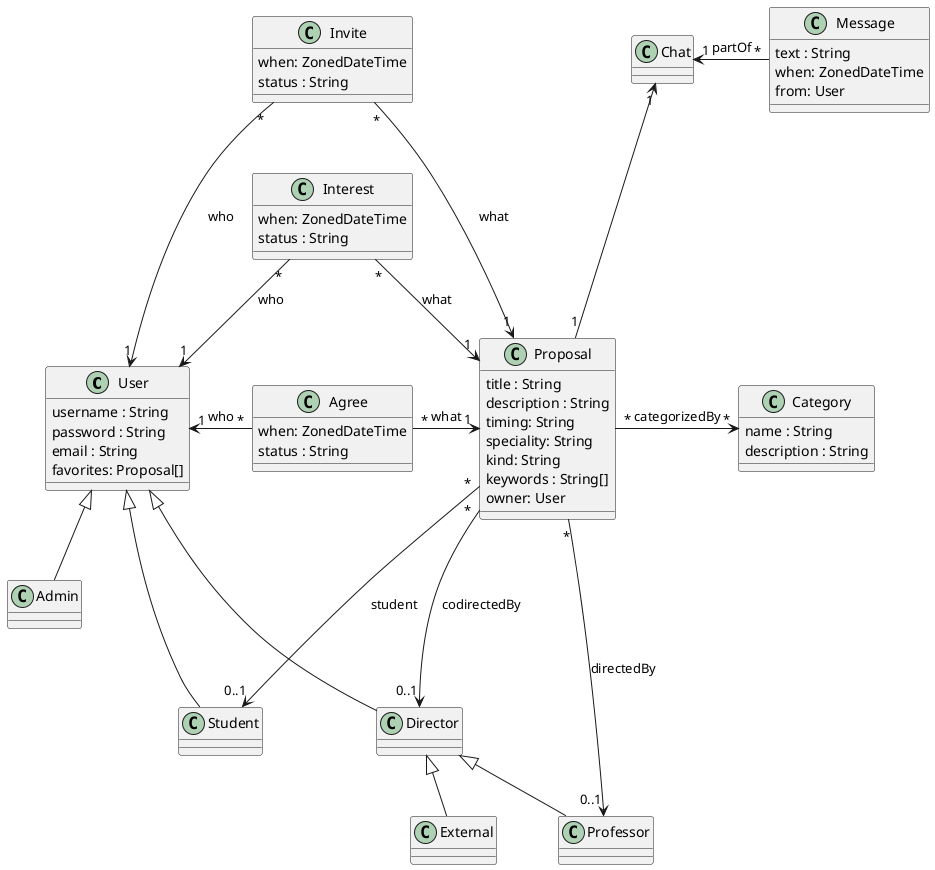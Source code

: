 @startuml

class User {
  username : String
  password : String
  email : String
  favorites: Proposal[]
}

together {

class Invite {
  when: ZonedDateTime
  status : String
}
Invite -[hidden]down- Interest
Invite "*" --> "1" Proposal : what
Invite "*" --> "1" User : who

class Interest {
  when: ZonedDateTime
  status : String
}
Interest -[hidden]down- Agree
Interest "*" --> "1" Proposal : what
Interest "*" --> "1" User : who

class Agree {
  when: ZonedDateTime
  status : String
}
Agree "*" -right-> "1" Proposal : what
Agree "*" -left-> "1" User : who
}

class Proposal {
  title : String
  description : String
  timing: String
  speciality: String
  kind: String
  keywords : String[]
  owner: User
}

class Admin extends User {}
class Student extends User {}
class Director extends User {}
class Professor  extends Director {}
class External extends Director {}

Proposal "*" ---> "0..1" Director : codirectedBy
Proposal "*" ---> "0..1" Student : student
Proposal "*" ----> "0..1" Professor : directedBy
Proposal -[hidden]-> External

Proposal "1" --up-> "1" Chat

Chat "1" <-right- "*" Message : partOf

class Message {
  text : String
  when: ZonedDateTime
  from: User
}

Proposal "*" -right-> "*" Category : categorizedBy

class Category {
  name : String
  description : String
}

@enduml
